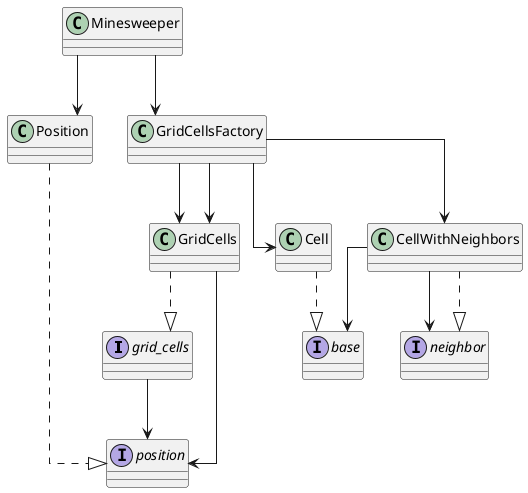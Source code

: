 @startuml overview

top to bottom direction

skinparam defaultFontName HackGen

skinparam linetype ortho

interface grid_cells {}
interface position {}
interface neighbor {}
interface base {}

Minesweeper --> Position
Minesweeper --> GridCellsFactory

GridCellsFactory --> GridCells

GridCells ..|> grid_cells
GridCells --> position

grid_cells --> position

Position ..|> position

GridCellsFactory --> Cell
GridCellsFactory --> CellWithNeighbors
GridCellsFactory --> GridCells

CellWithNeighbors --> neighbor
CellWithNeighbors ..|> neighbor
CellWithNeighbors --> base

Cell ..|> base

@enduml